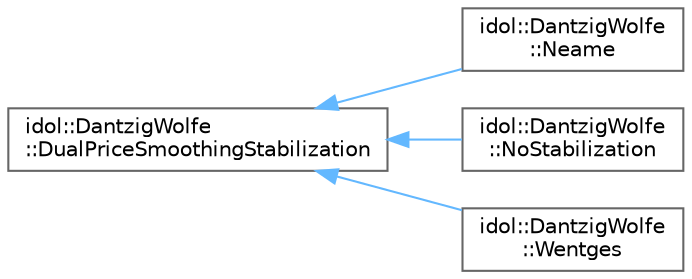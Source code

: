 digraph "Graphical Class Hierarchy"
{
 // LATEX_PDF_SIZE
  bgcolor="transparent";
  edge [fontname=Helvetica,fontsize=10,labelfontname=Helvetica,labelfontsize=10];
  node [fontname=Helvetica,fontsize=10,shape=box,height=0.2,width=0.4];
  rankdir="LR";
  Node0 [id="Node000000",label="idol::DantzigWolfe\l::DualPriceSmoothingStabilization",height=0.2,width=0.4,color="grey40", fillcolor="white", style="filled",URL="$classidol_1_1DantzigWolfe_1_1DualPriceSmoothingStabilization.html",tooltip=" "];
  Node0 -> Node1 [id="edge51_Node000000_Node000001",dir="back",color="steelblue1",style="solid",tooltip=" "];
  Node1 [id="Node000001",label="idol::DantzigWolfe\l::Neame",height=0.2,width=0.4,color="grey40", fillcolor="white", style="filled",URL="$classidol_1_1DantzigWolfe_1_1Neame.html",tooltip=" "];
  Node0 -> Node2 [id="edge52_Node000000_Node000002",dir="back",color="steelblue1",style="solid",tooltip=" "];
  Node2 [id="Node000002",label="idol::DantzigWolfe\l::NoStabilization",height=0.2,width=0.4,color="grey40", fillcolor="white", style="filled",URL="$classidol_1_1DantzigWolfe_1_1NoStabilization.html",tooltip=" "];
  Node0 -> Node3 [id="edge53_Node000000_Node000003",dir="back",color="steelblue1",style="solid",tooltip=" "];
  Node3 [id="Node000003",label="idol::DantzigWolfe\l::Wentges",height=0.2,width=0.4,color="grey40", fillcolor="white", style="filled",URL="$classidol_1_1DantzigWolfe_1_1Wentges.html",tooltip=" "];
}
